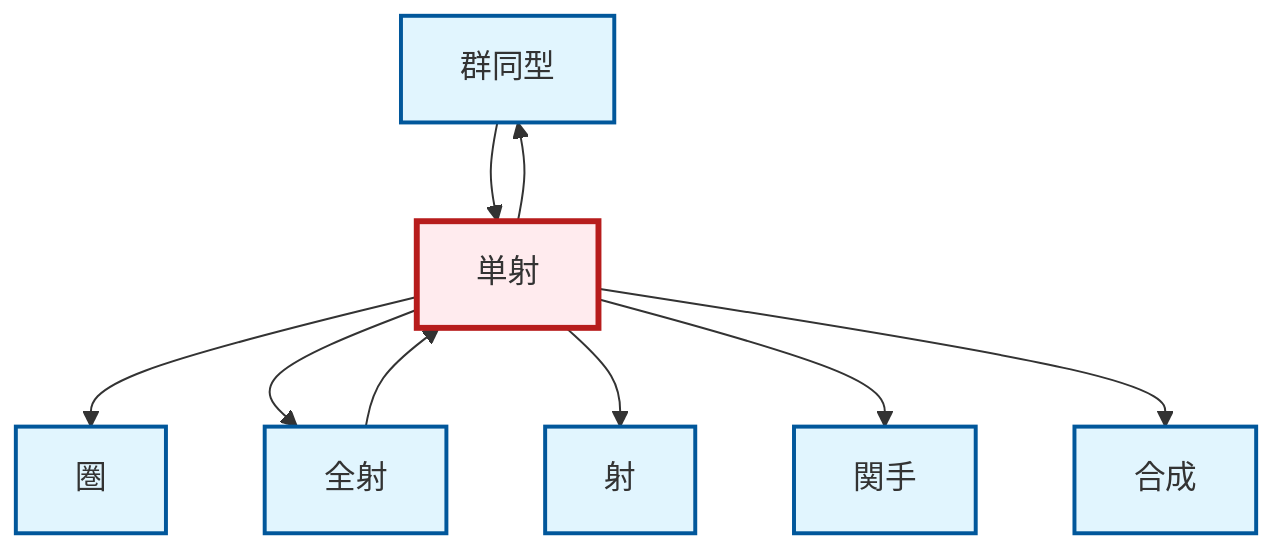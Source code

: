 graph TD
    classDef definition fill:#e1f5fe,stroke:#01579b,stroke-width:2px
    classDef theorem fill:#f3e5f5,stroke:#4a148c,stroke-width:2px
    classDef axiom fill:#fff3e0,stroke:#e65100,stroke-width:2px
    classDef example fill:#e8f5e9,stroke:#1b5e20,stroke-width:2px
    classDef current fill:#ffebee,stroke:#b71c1c,stroke-width:3px
    def-isomorphism["群同型"]:::definition
    def-category["圏"]:::definition
    def-morphism["射"]:::definition
    def-functor["関手"]:::definition
    def-epimorphism["全射"]:::definition
    def-monomorphism["単射"]:::definition
    def-composition["合成"]:::definition
    def-monomorphism --> def-category
    def-monomorphism --> def-epimorphism
    def-epimorphism --> def-monomorphism
    def-monomorphism --> def-morphism
    def-monomorphism --> def-functor
    def-isomorphism --> def-monomorphism
    def-monomorphism --> def-isomorphism
    def-monomorphism --> def-composition
    class def-monomorphism current